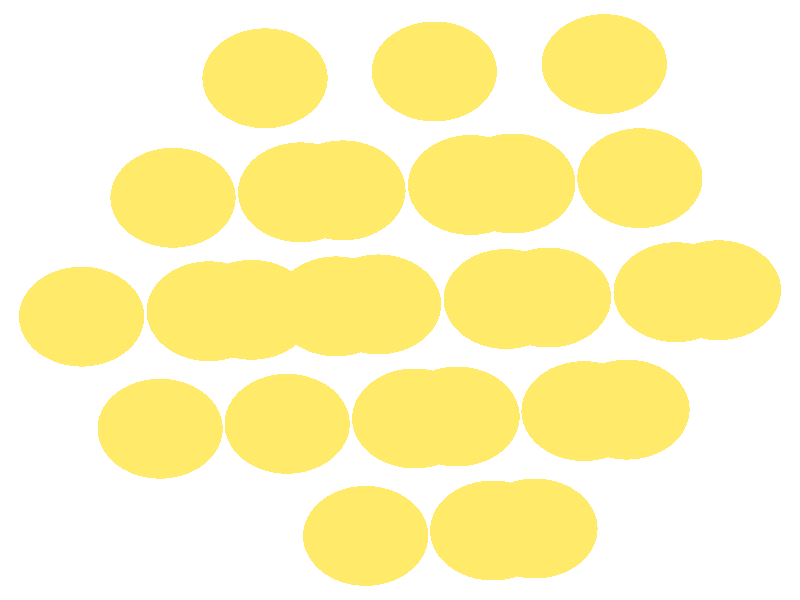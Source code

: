 #include "colors.inc"
#include "finish.inc"

global_settings {assumed_gamma 1 max_trace_level 6}
background {color White}
camera {orthographic
  right -13.04*x up 12.26*y
  direction 1.00*z
  location <0,0,50.00> look_at <0,0,0>}
light_source {<  2.00,   3.00,  40.00> color White
  area_light <0.70, 0, 0>, <0, 0.70, 0>, 3, 3
  adaptive 1 jitter}

#declare simple = finish {phong 0.7}
#declare pale = finish {ambient .5 diffuse .85 roughness .001 specular 0.200 }
#declare intermediate = finish {ambient 0.3 diffuse 0.6 specular 0.10 roughness 0.04 }
#declare vmd = finish {ambient .0 diffuse .65 phong 0.1 phong_size 40. specular 0.500 }
#declare jmol = finish {ambient .2 diffuse .6 specular 1 roughness .001 metallic}
#declare ase2 = finish {ambient 0.05 brilliance 3 diffuse 0.6 metallic specular 0.70 roughness 0.04 reflection 0.15}
#declare ase3 = finish {ambient .15 brilliance 2 diffuse .6 metallic specular 1. roughness .001 reflection .0}
#declare glass = finish {ambient .05 diffuse .3 specular 1. roughness .001}
#declare Rcell = 0.050;
#declare Rbond = 0.100;

#macro atom(LOC, R, COL, FIN)
  sphere{LOC, R texture{pigment{COL} finish{FIN}}}
#end
#macro constrain(LOC, R, COL, FIN)
union{torus{R, Rcell rotate 45*z texture{pigment{COL} finish{FIN}}}
      torus{R, Rcell rotate -45*z texture{pigment{COL} finish{FIN}}}
      translate LOC}
#end

atom(<  0.56,   4.67,  -1.20>, 1.02, rgb <1.00, 0.82, 0.14>, ase3) // #0 
atom(< -2.42,  -0.20,  -0.40>, 1.02, rgb <1.00, 0.82, 0.14>, ase3) // #1 
atom(< -0.93,   2.24,  -0.80>, 1.02, rgb <1.00, 0.82, 0.14>, ase3) // #2 
atom(< -3.70,   2.09,  -1.60>, 1.02, rgb <1.00, 0.82, 0.14>, ase3) // #3 
atom(< -2.20,   4.53,  -2.00>, 1.02, rgb <1.00, 0.82, 0.14>, ase3) // #4 
atom(< -1.62,   2.20,  -3.60>, 1.02, rgb <1.00, 0.82, 0.14>, ase3) // #5 
atom(< -3.91,  -2.63,   0.00>, 1.02, rgb <1.00, 0.82, 0.14>, ase3) // #6 
atom(< -5.19,  -0.34,  -1.20>, 1.02, rgb <1.00, 0.82, 0.14>, ase3) // #7 
atom(< -3.11,  -0.23,  -3.20>, 1.02, rgb <1.00, 0.82, 0.14>, ase3) // #8 
atom(<  1.84,   2.38,  -0.00>, 1.02, rgb <1.00, 0.82, 0.14>, ase3) // #9 
atom(<  3.33,   4.82,  -0.40>, 1.02, rgb <1.00, 0.82, 0.14>, ase3) // #10 
atom(<  3.91,   2.49,  -2.00>, 1.02, rgb <1.00, 0.82, 0.14>, ase3) // #11 
atom(<  0.93,  -2.38,  -1.20>, 1.02, rgb <1.00, 0.82, 0.14>, ase3) // #12 
atom(<  2.42,   0.05,  -1.60>, 1.02, rgb <1.00, 0.82, 0.14>, ase3) // #13 
atom(< -0.35,  -0.09,  -2.40>, 1.02, rgb <1.00, 0.82, 0.14>, ase3) // #14 
atom(<  1.15,   2.35,  -2.80>, 1.02, rgb <1.00, 0.82, 0.14>, ase3) // #15 
atom(<  1.73,   0.02,  -4.40>, 1.02, rgb <1.00, 0.82, 0.14>, ase3) // #16 
atom(< -0.56,  -4.82,  -0.80>, 1.02, rgb <1.00, 0.82, 0.14>, ase3) // #17 
atom(< -1.84,  -2.53,  -2.00>, 1.02, rgb <1.00, 0.82, 0.14>, ase3) // #18 
atom(<  0.24,  -2.42,  -4.00>, 1.02, rgb <1.00, 0.82, 0.14>, ase3) // #19 
atom(< -1.04,  -0.13,  -5.20>, 1.02, rgb <1.00, 0.82, 0.14>, ase3) // #20 
atom(<  5.19,   0.20,  -0.80>, 1.02, rgb <1.00, 0.82, 0.14>, ase3) // #21 
atom(<  2.20,  -4.67,  -0.00>, 1.02, rgb <1.00, 0.82, 0.14>, ase3) // #22 
atom(<  3.70,  -2.24,  -0.40>, 1.02, rgb <1.00, 0.82, 0.14>, ase3) // #23 
atom(<  3.00,  -2.27,  -3.20>, 1.02, rgb <1.00, 0.82, 0.14>, ase3) // #24 
atom(<  4.50,   0.16,  -3.60>, 1.02, rgb <1.00, 0.82, 0.14>, ase3) // #25 
atom(<  1.51,  -4.71,  -2.80>, 1.02, rgb <1.00, 0.82, 0.14>, ase3) // #26 
